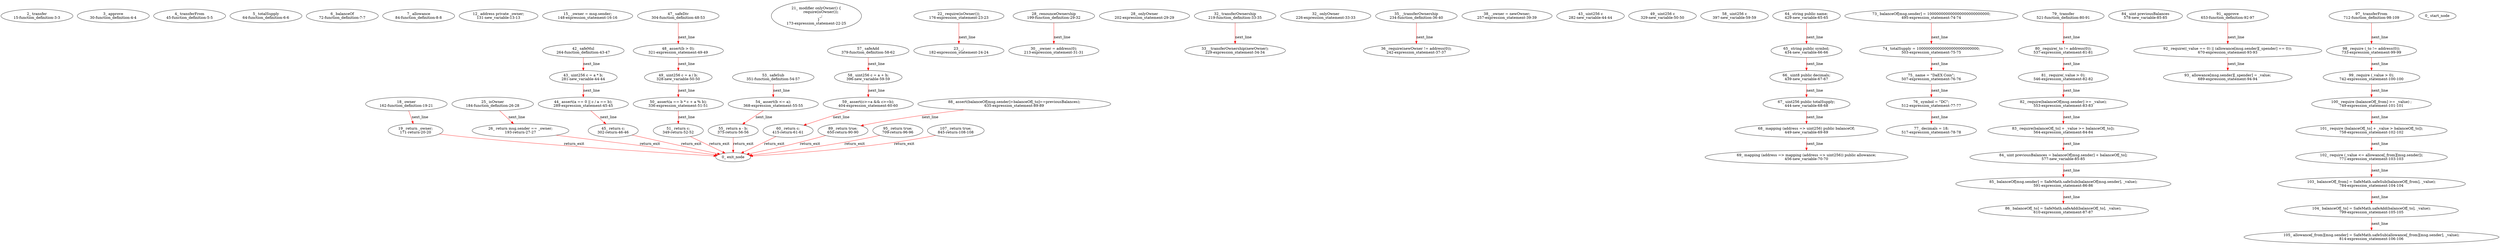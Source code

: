digraph  {
15 [label="2_ transfer\n15-function_definition-3-3", type_label=function_definition];
30 [label="3_ approve\n30-function_definition-4-4", type_label=function_definition];
45 [label="4_ transferFrom\n45-function_definition-5-5", type_label=function_definition];
64 [label="5_ totalSupply\n64-function_definition-6-6", type_label=function_definition];
72 [label="6_ balanceOf\n72-function_definition-7-7", type_label=function_definition];
84 [label="7_ allowance\n84-function_definition-8-8", type_label=function_definition];
131 [label="12_ address private _owner;\n131-new_variable-13-13", type_label=new_variable];
148 [label="15_ _owner = msg.sender;\n148-expression_statement-16-16", type_label=expression_statement];
162 [label="18_ owner\n162-function_definition-19-21", type_label=function_definition];
171 [label="19_ return _owner;\n171-return-20-20", type_label=return];
173 [label="21_ modifier onlyOwner() {\n        require(isOwner());\n        _;\n    }\n173-expression_statement-22-25", type_label=expression_statement];
176 [label="22_ require(isOwner());\n176-expression_statement-23-23", type_label=expression_statement];
182 [label="23_ _;\n182-expression_statement-24-24", type_label=expression_statement];
184 [label="25_ isOwner\n184-function_definition-26-28", type_label=function_definition];
193 [label="26_ return msg.sender == _owner;\n193-return-27-27", type_label=return];
199 [label="28_ renounceOwnership\n199-function_definition-29-32", type_label=function_definition];
202 [label="28_ onlyOwner\n202-expression_statement-29-29", type_label=expression_statement];
213 [label="30_ _owner = address(0);\n213-expression_statement-31-31", type_label=expression_statement];
219 [label="32_ transferOwnership\n219-function_definition-33-35", type_label=function_definition];
226 [label="32_ onlyOwner\n226-expression_statement-33-33", type_label=expression_statement];
229 [label="33_ _transferOwnership(newOwner);\n229-expression_statement-34-34", type_label=expression_statement];
234 [label="35_ _transferOwnership\n234-function_definition-36-40", type_label=function_definition];
242 [label="36_ require(newOwner != address(0));\n242-expression_statement-37-37", type_label=expression_statement];
257 [label="38_ _owner = newOwner;\n257-expression_statement-39-39", type_label=expression_statement];
264 [label="42_ safeMul\n264-function_definition-43-47", type_label=function_definition];
281 [label="43_ uint256 c = a * b;\n281-new_variable-44-44", type_label=new_variable];
282 [label="43_ uint256 c\n282-new_variable-44-44", type_label=new_variable];
289 [label="44_ assert(a == 0 || c / a == b);\n289-expression_statement-45-45", type_label=expression_statement];
302 [label="45_ return c;\n302-return-46-46", type_label=return];
304 [label="47_ safeDiv\n304-function_definition-48-53", type_label=function_definition];
321 [label="48_ assert(b > 0);\n321-expression_statement-49-49", type_label=expression_statement];
328 [label="49_ uint256 c = a / b;\n328-new_variable-50-50", type_label=new_variable];
329 [label="49_ uint256 c\n329-new_variable-50-50", type_label=new_variable];
336 [label="50_ assert(a == b * c + a % b);\n336-expression_statement-51-51", type_label=expression_statement];
349 [label="51_ return c;\n349-return-52-52", type_label=return];
351 [label="53_ safeSub\n351-function_definition-54-57", type_label=function_definition];
368 [label="54_ assert(b <= a);\n368-expression_statement-55-55", type_label=expression_statement];
375 [label="55_ return a - b;\n375-return-56-56", type_label=return];
379 [label="57_ safeAdd\n379-function_definition-58-62", type_label=function_definition];
396 [label="58_ uint256 c = a + b;\n396-new_variable-59-59", type_label=new_variable];
397 [label="58_ uint256 c\n397-new_variable-59-59", type_label=new_variable];
404 [label="59_ assert(c>=a && c>=b);\n404-expression_statement-60-60", type_label=expression_statement];
415 [label="60_ return c;\n415-return-61-61", type_label=return];
429 [label="64_ string public name;\n429-new_variable-65-65", type_label=new_variable];
434 [label="65_ string public symbol;\n434-new_variable-66-66", type_label=new_variable];
439 [label="66_ uint8 public decimals;\n439-new_variable-67-67", type_label=new_variable];
444 [label="67_ uint256 public totalSupply;\n444-new_variable-68-68", type_label=new_variable];
449 [label="68_ mapping (address => uint256) public balanceOf;\n449-new_variable-69-69", type_label=new_variable];
456 [label="69_ mapping (address => mapping (address => uint256)) public allowance;\n456-new_variable-70-70", type_label=new_variable];
495 [label="73_ balanceOf[msg.sender] = 100000000000000000000000000;\n495-expression_statement-74-74", type_label=expression_statement];
503 [label="74_ totalSupply = 100000000000000000000000000;\n503-expression_statement-75-75", type_label=expression_statement];
507 [label="75_ name = \"DaEX Coin\";\n507-expression_statement-76-76", type_label=expression_statement];
512 [label="76_ symbol = \"DC\";\n512-expression_statement-77-77", type_label=expression_statement];
517 [label="77_ decimals = 18;\n517-expression_statement-78-78", type_label=expression_statement];
521 [label="79_ transfer\n521-function_definition-80-91", type_label=function_definition];
537 [label="80_ require(_to != address(0));\n537-expression_statement-81-81", type_label=expression_statement];
546 [label="81_ require(_value > 0);\n546-expression_statement-82-82", type_label=expression_statement];
553 [label="82_ require(balanceOf[msg.sender] >= _value);\n553-expression_statement-83-83", type_label=expression_statement];
564 [label="83_ require(balanceOf[_to] + _value >= balanceOf[_to]);\n564-expression_statement-84-84", type_label=expression_statement];
577 [label="84_ uint previousBalances = balanceOf[msg.sender] + balanceOf[_to];\n577-new_variable-85-85", type_label=new_variable];
578 [label="84_ uint previousBalances\n578-new_variable-85-85", type_label=new_variable];
591 [label="85_ balanceOf[msg.sender] = SafeMath.safeSub(balanceOf[msg.sender], _value);\n591-expression_statement-86-86", type_label=expression_statement];
610 [label="86_ balanceOf[_to] = SafeMath.safeAdd(balanceOf[_to], _value);\n610-expression_statement-87-87", type_label=expression_statement];
635 [label="88_ assert(balanceOf[msg.sender]+balanceOf[_to]==previousBalances);\n635-expression_statement-89-89", type_label=expression_statement];
650 [label="89_ return true;\n650-return-90-90", type_label=return];
653 [label="91_ approve\n653-function_definition-92-97", type_label=function_definition];
670 [label="92_ require((_value == 0) || (allowance[msg.sender][_spender] == 0));\n670-expression_statement-93-93", type_label=expression_statement];
689 [label="93_ allowance[msg.sender][_spender] = _value;\n689-expression_statement-94-94", type_label=expression_statement];
709 [label="95_ return true;\n709-return-96-96", type_label=return];
712 [label="97_ transferFrom\n712-function_definition-98-109", type_label=function_definition];
733 [label="98_ require (_to != address(0));\n733-expression_statement-99-99", type_label=expression_statement];
742 [label="99_ require (_value > 0);\n742-expression_statement-100-100", type_label=expression_statement];
749 [label="100_ require (balanceOf[_from] >= _value) ;\n749-expression_statement-101-101", type_label=expression_statement];
758 [label="101_ require (balanceOf[_to] + _value > balanceOf[_to]);\n758-expression_statement-102-102", type_label=expression_statement];
771 [label="102_ require (_value <= allowance[_from][msg.sender]);\n771-expression_statement-103-103", type_label=expression_statement];
784 [label="103_ balanceOf[_from] = SafeMath.safeSub(balanceOf[_from], _value);\n784-expression_statement-104-104", type_label=expression_statement];
799 [label="104_ balanceOf[_to] = SafeMath.safeAdd(balanceOf[_to], _value);\n799-expression_statement-105-105", type_label=expression_statement];
814 [label="105_ allowance[_from][msg.sender] = SafeMath.safeSub(allowance[_from][msg.sender], _value);\n814-expression_statement-106-106", type_label=expression_statement];
845 [label="107_ return true;\n845-return-108-108", type_label=return];
1 [label="0_ start_node", type_label=start];
2 [label="0_ exit_node", type_label=exit];
162 -> 171  [color=red, controlflow_type=next_line, edge_type=CFG_edge, key=0, label=next_line];
171 -> 2  [color=red, controlflow_type=return_exit, edge_type=CFG_edge, key=0, label=return_exit];
176 -> 182  [color=red, controlflow_type=next_line, edge_type=CFG_edge, key=0, label=next_line];
184 -> 193  [color=red, controlflow_type=next_line, edge_type=CFG_edge, key=0, label=next_line];
193 -> 2  [color=red, controlflow_type=return_exit, edge_type=CFG_edge, key=0, label=return_exit];
199 -> 213  [color=red, controlflow_type=next_line, edge_type=CFG_edge, key=0, label=next_line];
219 -> 229  [color=red, controlflow_type=next_line, edge_type=CFG_edge, key=0, label=next_line];
234 -> 242  [color=red, controlflow_type=next_line, edge_type=CFG_edge, key=0, label=next_line];
264 -> 281  [color=red, controlflow_type=next_line, edge_type=CFG_edge, key=0, label=next_line];
281 -> 289  [color=red, controlflow_type=next_line, edge_type=CFG_edge, key=0, label=next_line];
289 -> 302  [color=red, controlflow_type=next_line, edge_type=CFG_edge, key=0, label=next_line];
302 -> 2  [color=red, controlflow_type=return_exit, edge_type=CFG_edge, key=0, label=return_exit];
304 -> 321  [color=red, controlflow_type=next_line, edge_type=CFG_edge, key=0, label=next_line];
321 -> 328  [color=red, controlflow_type=next_line, edge_type=CFG_edge, key=0, label=next_line];
328 -> 336  [color=red, controlflow_type=next_line, edge_type=CFG_edge, key=0, label=next_line];
336 -> 349  [color=red, controlflow_type=next_line, edge_type=CFG_edge, key=0, label=next_line];
349 -> 2  [color=red, controlflow_type=return_exit, edge_type=CFG_edge, key=0, label=return_exit];
351 -> 368  [color=red, controlflow_type=next_line, edge_type=CFG_edge, key=0, label=next_line];
368 -> 375  [color=red, controlflow_type=next_line, edge_type=CFG_edge, key=0, label=next_line];
375 -> 2  [color=red, controlflow_type=return_exit, edge_type=CFG_edge, key=0, label=return_exit];
379 -> 396  [color=red, controlflow_type=next_line, edge_type=CFG_edge, key=0, label=next_line];
396 -> 404  [color=red, controlflow_type=next_line, edge_type=CFG_edge, key=0, label=next_line];
404 -> 415  [color=red, controlflow_type=next_line, edge_type=CFG_edge, key=0, label=next_line];
415 -> 2  [color=red, controlflow_type=return_exit, edge_type=CFG_edge, key=0, label=return_exit];
429 -> 434  [color=red, controlflow_type=next_line, edge_type=CFG_edge, key=0, label=next_line];
434 -> 439  [color=red, controlflow_type=next_line, edge_type=CFG_edge, key=0, label=next_line];
439 -> 444  [color=red, controlflow_type=next_line, edge_type=CFG_edge, key=0, label=next_line];
444 -> 449  [color=red, controlflow_type=next_line, edge_type=CFG_edge, key=0, label=next_line];
449 -> 456  [color=red, controlflow_type=next_line, edge_type=CFG_edge, key=0, label=next_line];
495 -> 503  [color=red, controlflow_type=next_line, edge_type=CFG_edge, key=0, label=next_line];
503 -> 507  [color=red, controlflow_type=next_line, edge_type=CFG_edge, key=0, label=next_line];
507 -> 512  [color=red, controlflow_type=next_line, edge_type=CFG_edge, key=0, label=next_line];
512 -> 517  [color=red, controlflow_type=next_line, edge_type=CFG_edge, key=0, label=next_line];
521 -> 537  [color=red, controlflow_type=next_line, edge_type=CFG_edge, key=0, label=next_line];
537 -> 546  [color=red, controlflow_type=next_line, edge_type=CFG_edge, key=0, label=next_line];
546 -> 553  [color=red, controlflow_type=next_line, edge_type=CFG_edge, key=0, label=next_line];
553 -> 564  [color=red, controlflow_type=next_line, edge_type=CFG_edge, key=0, label=next_line];
564 -> 577  [color=red, controlflow_type=next_line, edge_type=CFG_edge, key=0, label=next_line];
577 -> 591  [color=red, controlflow_type=next_line, edge_type=CFG_edge, key=0, label=next_line];
591 -> 610  [color=red, controlflow_type=next_line, edge_type=CFG_edge, key=0, label=next_line];
635 -> 650  [color=red, controlflow_type=next_line, edge_type=CFG_edge, key=0, label=next_line];
650 -> 2  [color=red, controlflow_type=return_exit, edge_type=CFG_edge, key=0, label=return_exit];
653 -> 670  [color=red, controlflow_type=next_line, edge_type=CFG_edge, key=0, label=next_line];
670 -> 689  [color=red, controlflow_type=next_line, edge_type=CFG_edge, key=0, label=next_line];
709 -> 2  [color=red, controlflow_type=return_exit, edge_type=CFG_edge, key=0, label=return_exit];
712 -> 733  [color=red, controlflow_type=next_line, edge_type=CFG_edge, key=0, label=next_line];
733 -> 742  [color=red, controlflow_type=next_line, edge_type=CFG_edge, key=0, label=next_line];
742 -> 749  [color=red, controlflow_type=next_line, edge_type=CFG_edge, key=0, label=next_line];
749 -> 758  [color=red, controlflow_type=next_line, edge_type=CFG_edge, key=0, label=next_line];
758 -> 771  [color=red, controlflow_type=next_line, edge_type=CFG_edge, key=0, label=next_line];
771 -> 784  [color=red, controlflow_type=next_line, edge_type=CFG_edge, key=0, label=next_line];
784 -> 799  [color=red, controlflow_type=next_line, edge_type=CFG_edge, key=0, label=next_line];
799 -> 814  [color=red, controlflow_type=next_line, edge_type=CFG_edge, key=0, label=next_line];
845 -> 2  [color=red, controlflow_type=return_exit, edge_type=CFG_edge, key=0, label=return_exit];
}
